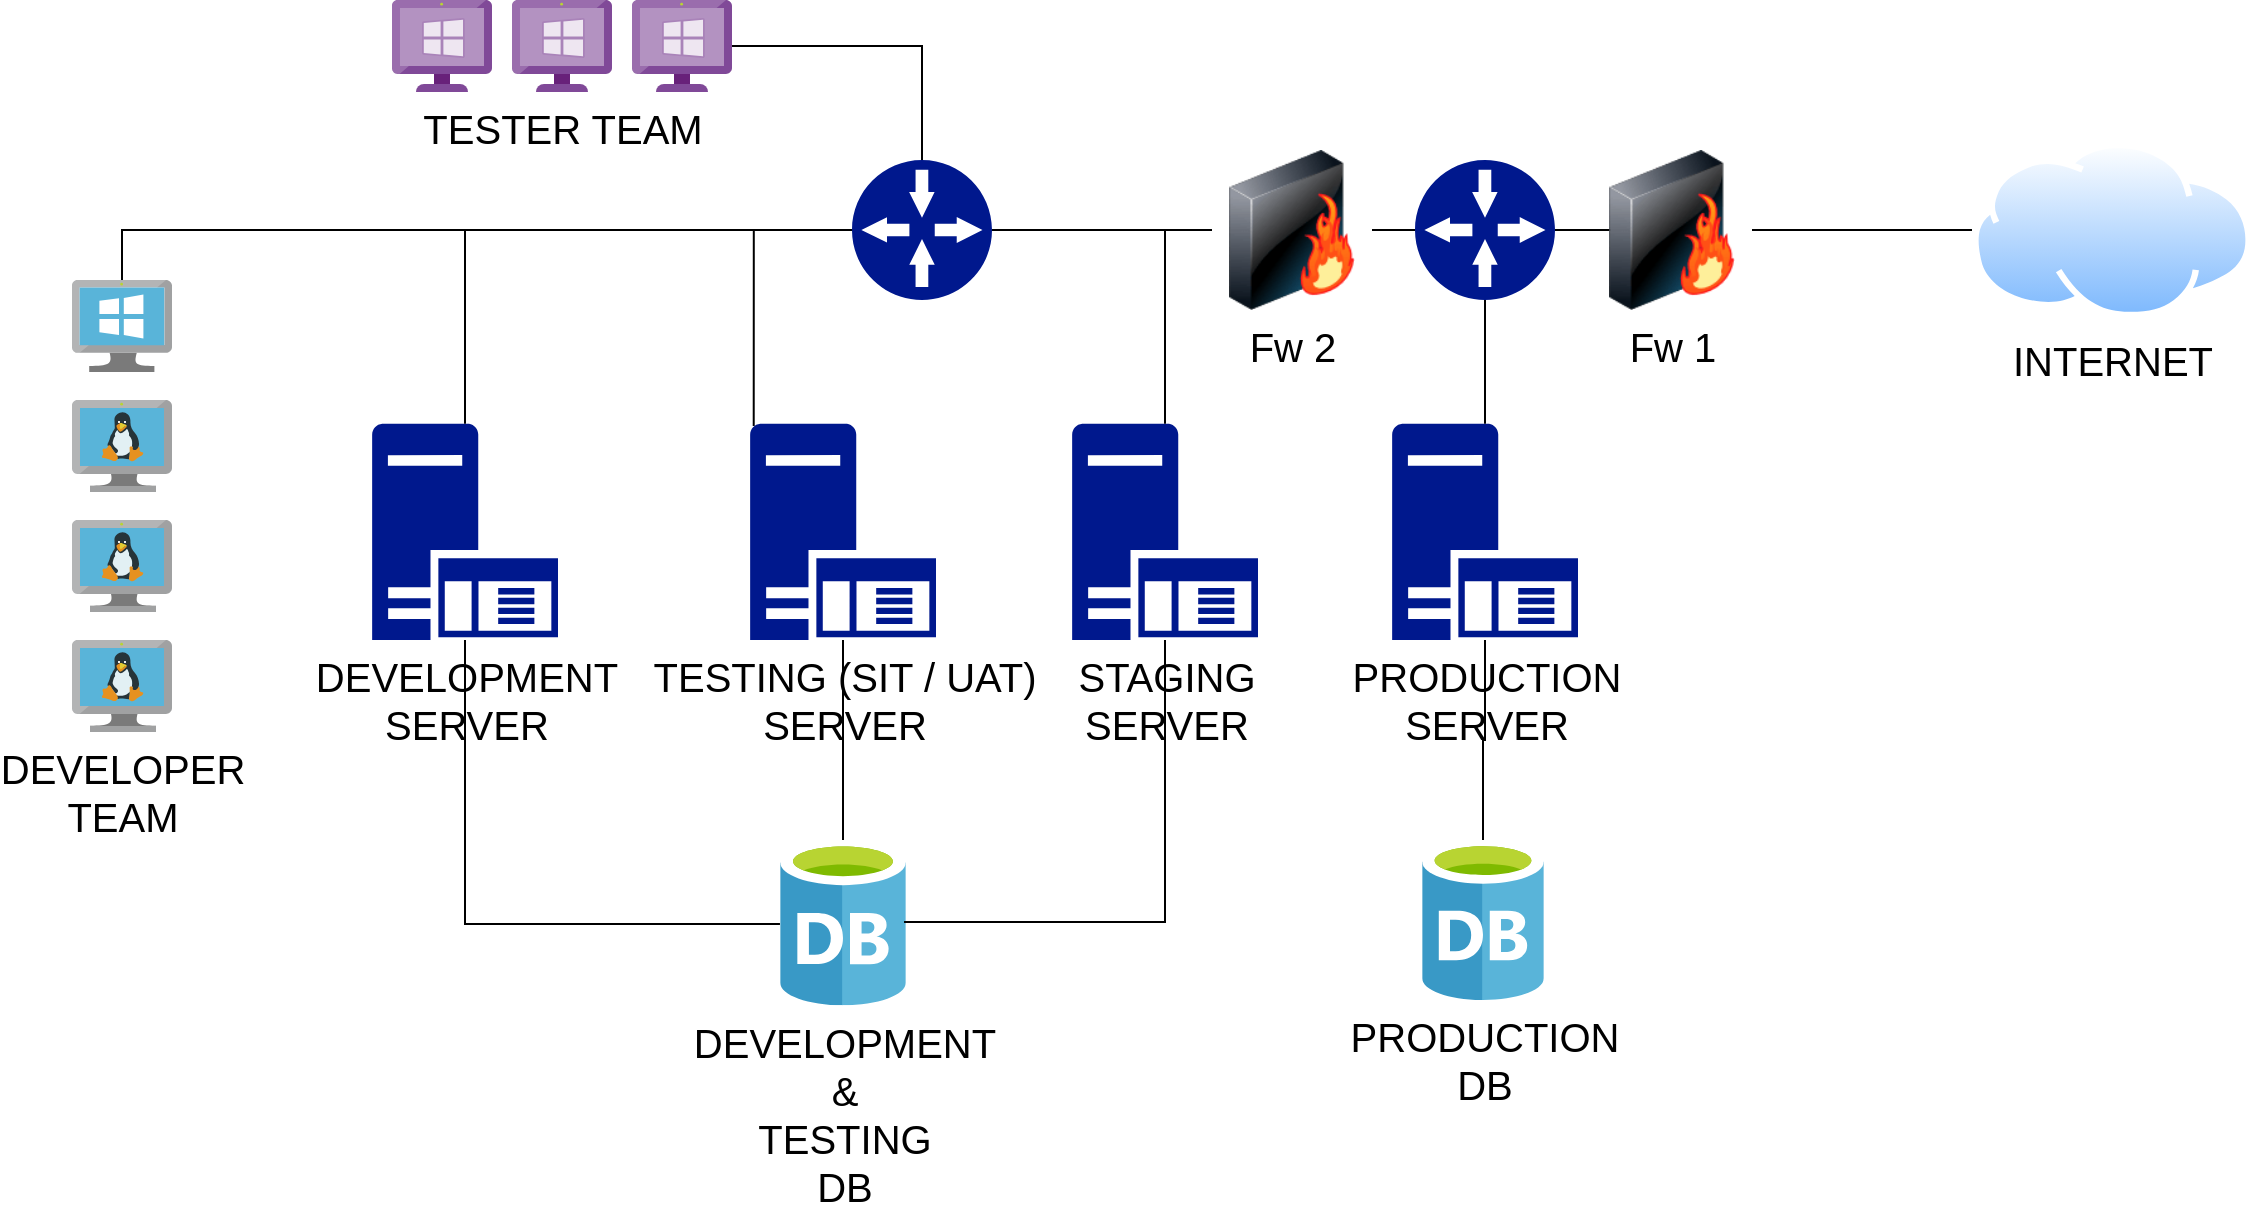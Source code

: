 <mxfile version="17.0.0" type="device"><diagram id="pRgZg5_GuGej4GF_L5vo" name="Page-1"><mxGraphModel dx="868" dy="1563" grid="1" gridSize="10" guides="1" tooltips="1" connect="1" arrows="1" fold="1" page="1" pageScale="1" pageWidth="850" pageHeight="1100" math="0" shadow="0"><root><mxCell id="0"/><mxCell id="1" parent="0"/><mxCell id="YoXo8JE8FSSOmIslWBcn-2" value="DEVELOPMENT&lt;br style=&quot;font-size: 20px;&quot;&gt;&amp;amp;&lt;br style=&quot;font-size: 20px;&quot;&gt;TESTING&lt;br style=&quot;font-size: 20px;&quot;&gt;DB" style="sketch=0;aspect=fixed;html=1;points=[];align=center;image;fontSize=20;image=img/lib/mscae/Database_General.svg;" vertex="1" parent="1"><mxGeometry x="394.1" y="280" width="62.8" height="82.63" as="geometry"/></mxCell><mxCell id="YoXo8JE8FSSOmIslWBcn-14" style="edgeStyle=orthogonalEdgeStyle;rounded=0;orthogonalLoop=1;jettySize=auto;html=1;entryX=-0.002;entryY=0.508;entryDx=0;entryDy=0;entryPerimeter=0;endArrow=none;endFill=0;fontSize=20;" edge="1" parent="1" source="YoXo8JE8FSSOmIslWBcn-6" target="YoXo8JE8FSSOmIslWBcn-2"><mxGeometry relative="1" as="geometry"><Array as="points"><mxPoint x="237" y="322"/></Array></mxGeometry></mxCell><mxCell id="YoXo8JE8FSSOmIslWBcn-6" value="DEVELOPMENT&lt;br style=&quot;font-size: 20px;&quot;&gt;SERVER" style="sketch=0;aspect=fixed;pointerEvents=1;shadow=0;dashed=0;html=1;strokeColor=none;labelPosition=center;verticalLabelPosition=bottom;verticalAlign=top;align=center;fillColor=#00188D;shape=mxgraph.mscae.enterprise.application_server;fontSize=20;" vertex="1" parent="1"><mxGeometry x="190" y="71.86" width="93" height="108.14" as="geometry"/></mxCell><mxCell id="YoXo8JE8FSSOmIslWBcn-12" style="edgeStyle=orthogonalEdgeStyle;rounded=0;orthogonalLoop=1;jettySize=auto;html=1;endArrow=none;endFill=0;fontSize=20;" edge="1" parent="1" source="YoXo8JE8FSSOmIslWBcn-7" target="YoXo8JE8FSSOmIslWBcn-2"><mxGeometry relative="1" as="geometry"/></mxCell><mxCell id="YoXo8JE8FSSOmIslWBcn-7" value="TESTING (SIT / UAT)&lt;br style=&quot;font-size: 20px;&quot;&gt;SERVER" style="sketch=0;aspect=fixed;pointerEvents=1;shadow=0;dashed=0;html=1;strokeColor=none;labelPosition=center;verticalLabelPosition=bottom;verticalAlign=top;align=center;fillColor=#00188D;shape=mxgraph.mscae.enterprise.application_server;fontSize=20;" vertex="1" parent="1"><mxGeometry x="379" y="71.86" width="93" height="108.14" as="geometry"/></mxCell><mxCell id="YoXo8JE8FSSOmIslWBcn-13" style="edgeStyle=orthogonalEdgeStyle;rounded=0;orthogonalLoop=1;jettySize=auto;html=1;entryX=0.986;entryY=0.496;entryDx=0;entryDy=0;entryPerimeter=0;endArrow=none;endFill=0;fontSize=20;" edge="1" parent="1" source="YoXo8JE8FSSOmIslWBcn-8" target="YoXo8JE8FSSOmIslWBcn-2"><mxGeometry relative="1" as="geometry"><Array as="points"><mxPoint x="587" y="321"/></Array></mxGeometry></mxCell><mxCell id="YoXo8JE8FSSOmIslWBcn-8" value="STAGING&lt;br style=&quot;font-size: 20px;&quot;&gt;SERVER" style="sketch=0;aspect=fixed;pointerEvents=1;shadow=0;dashed=0;html=1;strokeColor=none;labelPosition=center;verticalLabelPosition=bottom;verticalAlign=top;align=center;fillColor=#00188D;shape=mxgraph.mscae.enterprise.application_server;fontSize=20;" vertex="1" parent="1"><mxGeometry x="540" y="71.86" width="93" height="108.14" as="geometry"/></mxCell><mxCell id="YoXo8JE8FSSOmIslWBcn-11" style="edgeStyle=orthogonalEdgeStyle;rounded=0;orthogonalLoop=1;jettySize=auto;html=1;endArrow=none;endFill=0;fontSize=20;" edge="1" parent="1" source="YoXo8JE8FSSOmIslWBcn-9" target="YoXo8JE8FSSOmIslWBcn-10"><mxGeometry relative="1" as="geometry"/></mxCell><mxCell id="YoXo8JE8FSSOmIslWBcn-9" value="PRODUCTION&lt;br style=&quot;font-size: 20px;&quot;&gt;SERVER" style="sketch=0;aspect=fixed;pointerEvents=1;shadow=0;dashed=0;html=1;strokeColor=none;labelPosition=center;verticalLabelPosition=bottom;verticalAlign=top;align=center;fillColor=#00188D;shape=mxgraph.mscae.enterprise.application_server;fontSize=20;" vertex="1" parent="1"><mxGeometry x="700" y="71.86" width="93" height="108.14" as="geometry"/></mxCell><mxCell id="YoXo8JE8FSSOmIslWBcn-10" value="PRODUCTION&lt;br style=&quot;font-size: 20px;&quot;&gt;DB" style="sketch=0;aspect=fixed;html=1;points=[];align=center;image;fontSize=20;image=img/lib/mscae/Database_General.svg;" vertex="1" parent="1"><mxGeometry x="715.1" y="280" width="60.8" height="80" as="geometry"/></mxCell><mxCell id="YoXo8JE8FSSOmIslWBcn-22" style="edgeStyle=orthogonalEdgeStyle;rounded=0;orthogonalLoop=1;jettySize=auto;html=1;endArrow=none;endFill=0;fontSize=20;" edge="1" parent="1" source="YoXo8JE8FSSOmIslWBcn-18" target="YoXo8JE8FSSOmIslWBcn-6"><mxGeometry relative="1" as="geometry"/></mxCell><mxCell id="YoXo8JE8FSSOmIslWBcn-24" style="edgeStyle=orthogonalEdgeStyle;rounded=0;orthogonalLoop=1;jettySize=auto;html=1;endArrow=none;endFill=0;entryX=0.02;entryY=0.01;entryDx=0;entryDy=0;entryPerimeter=0;fontSize=20;" edge="1" parent="1" source="YoXo8JE8FSSOmIslWBcn-18" target="YoXo8JE8FSSOmIslWBcn-7"><mxGeometry relative="1" as="geometry"><Array as="points"><mxPoint x="381" y="-25"/></Array></mxGeometry></mxCell><mxCell id="YoXo8JE8FSSOmIslWBcn-25" style="edgeStyle=orthogonalEdgeStyle;rounded=0;orthogonalLoop=1;jettySize=auto;html=1;entryX=0.5;entryY=0;entryDx=0;entryDy=0;entryPerimeter=0;endArrow=none;endFill=0;fontSize=20;" edge="1" parent="1" source="YoXo8JE8FSSOmIslWBcn-18" target="YoXo8JE8FSSOmIslWBcn-8"><mxGeometry relative="1" as="geometry"/></mxCell><mxCell id="YoXo8JE8FSSOmIslWBcn-26" style="edgeStyle=orthogonalEdgeStyle;rounded=0;orthogonalLoop=1;jettySize=auto;html=1;entryX=0.5;entryY=0;entryDx=0;entryDy=0;entryPerimeter=0;endArrow=none;endFill=0;startArrow=none;exitX=0.5;exitY=1;exitDx=0;exitDy=0;exitPerimeter=0;fontSize=20;" edge="1" parent="1" source="YoXo8JE8FSSOmIslWBcn-33" target="YoXo8JE8FSSOmIslWBcn-9"><mxGeometry relative="1" as="geometry"/></mxCell><mxCell id="YoXo8JE8FSSOmIslWBcn-39" style="edgeStyle=orthogonalEdgeStyle;rounded=0;orthogonalLoop=1;jettySize=auto;html=1;endArrow=none;endFill=0;fontSize=20;" edge="1" parent="1" source="YoXo8JE8FSSOmIslWBcn-18" target="YoXo8JE8FSSOmIslWBcn-35"><mxGeometry relative="1" as="geometry"/></mxCell><mxCell id="YoXo8JE8FSSOmIslWBcn-18" value="" style="sketch=0;aspect=fixed;pointerEvents=1;shadow=0;dashed=0;html=1;strokeColor=none;labelPosition=center;verticalLabelPosition=bottom;verticalAlign=top;align=center;fillColor=#00188D;shape=mxgraph.mscae.enterprise.gateway;fontSize=20;" vertex="1" parent="1"><mxGeometry x="430" y="-60" width="70" height="70" as="geometry"/></mxCell><mxCell id="YoXo8JE8FSSOmIslWBcn-19" value="" style="group;fontSize=20;" vertex="1" connectable="0" parent="1"><mxGeometry x="200" y="-140" width="170" height="46" as="geometry"/></mxCell><mxCell id="YoXo8JE8FSSOmIslWBcn-15" value="" style="sketch=0;aspect=fixed;html=1;points=[];align=center;image;fontSize=20;image=img/lib/mscae/VM_Windows_Non_Azure.svg;" vertex="1" parent="YoXo8JE8FSSOmIslWBcn-19"><mxGeometry width="50" height="46" as="geometry"/></mxCell><mxCell id="YoXo8JE8FSSOmIslWBcn-16" value="TESTER TEAM" style="sketch=0;aspect=fixed;html=1;points=[];align=center;image;fontSize=20;image=img/lib/mscae/VM_Windows_Non_Azure.svg;" vertex="1" parent="YoXo8JE8FSSOmIslWBcn-19"><mxGeometry x="60" width="50" height="46" as="geometry"/></mxCell><mxCell id="YoXo8JE8FSSOmIslWBcn-17" value="" style="sketch=0;aspect=fixed;html=1;points=[];align=center;image;fontSize=20;image=img/lib/mscae/VM_Windows_Non_Azure.svg;" vertex="1" parent="YoXo8JE8FSSOmIslWBcn-19"><mxGeometry x="120" width="50" height="46" as="geometry"/></mxCell><mxCell id="YoXo8JE8FSSOmIslWBcn-21" style="edgeStyle=orthogonalEdgeStyle;rounded=0;orthogonalLoop=1;jettySize=auto;html=1;entryX=0.5;entryY=0;entryDx=0;entryDy=0;entryPerimeter=0;endArrow=none;endFill=0;fontSize=20;" edge="1" parent="1" source="YoXo8JE8FSSOmIslWBcn-17" target="YoXo8JE8FSSOmIslWBcn-18"><mxGeometry relative="1" as="geometry"/></mxCell><mxCell id="YoXo8JE8FSSOmIslWBcn-29" value="" style="group;fontSize=20;" vertex="1" connectable="0" parent="1"><mxGeometry x="40" width="50" height="226" as="geometry"/></mxCell><mxCell id="YoXo8JE8FSSOmIslWBcn-4" value="" style="sketch=0;aspect=fixed;html=1;points=[];align=center;image;fontSize=20;image=img/lib/mscae/VirtualMachineWindows.svg;" vertex="1" parent="YoXo8JE8FSSOmIslWBcn-29"><mxGeometry width="50" height="46" as="geometry"/></mxCell><mxCell id="YoXo8JE8FSSOmIslWBcn-5" value="" style="sketch=0;aspect=fixed;html=1;points=[];align=center;image;fontSize=20;image=img/lib/mscae/VM_Linux.svg;" vertex="1" parent="YoXo8JE8FSSOmIslWBcn-29"><mxGeometry y="60" width="50" height="46" as="geometry"/></mxCell><mxCell id="YoXo8JE8FSSOmIslWBcn-27" value="" style="sketch=0;aspect=fixed;html=1;points=[];align=center;image;fontSize=20;image=img/lib/mscae/VM_Linux.svg;" vertex="1" parent="YoXo8JE8FSSOmIslWBcn-29"><mxGeometry y="120" width="50" height="46" as="geometry"/></mxCell><mxCell id="YoXo8JE8FSSOmIslWBcn-28" value="DEVELOPER&lt;br style=&quot;font-size: 20px;&quot;&gt;TEAM" style="sketch=0;aspect=fixed;html=1;points=[];align=center;image;fontSize=20;image=img/lib/mscae/VM_Linux.svg;" vertex="1" parent="YoXo8JE8FSSOmIslWBcn-29"><mxGeometry y="180" width="50" height="46" as="geometry"/></mxCell><mxCell id="YoXo8JE8FSSOmIslWBcn-32" style="edgeStyle=orthogonalEdgeStyle;rounded=0;orthogonalLoop=1;jettySize=auto;html=1;entryX=0;entryY=0.5;entryDx=0;entryDy=0;entryPerimeter=0;endArrow=none;endFill=0;fontSize=20;" edge="1" parent="1" source="YoXo8JE8FSSOmIslWBcn-4" target="YoXo8JE8FSSOmIslWBcn-18"><mxGeometry relative="1" as="geometry"><Array as="points"><mxPoint x="65" y="-25"/></Array></mxGeometry></mxCell><mxCell id="YoXo8JE8FSSOmIslWBcn-43" style="edgeStyle=orthogonalEdgeStyle;rounded=0;orthogonalLoop=1;jettySize=auto;html=1;endArrow=none;endFill=0;fontSize=20;" edge="1" parent="1" source="YoXo8JE8FSSOmIslWBcn-33" target="YoXo8JE8FSSOmIslWBcn-35"><mxGeometry relative="1" as="geometry"/></mxCell><mxCell id="YoXo8JE8FSSOmIslWBcn-44" style="edgeStyle=orthogonalEdgeStyle;rounded=0;orthogonalLoop=1;jettySize=auto;html=1;endArrow=none;endFill=0;fontSize=20;" edge="1" parent="1" source="YoXo8JE8FSSOmIslWBcn-33"><mxGeometry relative="1" as="geometry"><mxPoint x="830" y="-20" as="targetPoint"/><Array as="points"><mxPoint x="830" y="-25"/></Array></mxGeometry></mxCell><mxCell id="YoXo8JE8FSSOmIslWBcn-33" value="" style="sketch=0;aspect=fixed;pointerEvents=1;shadow=0;dashed=0;html=1;strokeColor=none;labelPosition=center;verticalLabelPosition=bottom;verticalAlign=top;align=center;fillColor=#00188D;shape=mxgraph.mscae.enterprise.gateway;fontSize=20;" vertex="1" parent="1"><mxGeometry x="711.5" y="-60" width="70" height="70" as="geometry"/></mxCell><mxCell id="YoXo8JE8FSSOmIslWBcn-35" value="Fw 2" style="image;html=1;image=img/lib/clip_art/networking/Firewall-page1_128x128.png;fontSize=20;" vertex="1" parent="1"><mxGeometry x="610" y="-65" width="80" height="80" as="geometry"/></mxCell><mxCell id="YoXo8JE8FSSOmIslWBcn-36" value="Fw 1" style="image;html=1;image=img/lib/clip_art/networking/Firewall-page1_128x128.png;fontSize=20;" vertex="1" parent="1"><mxGeometry x="800" y="-65" width="80" height="80" as="geometry"/></mxCell><mxCell id="YoXo8JE8FSSOmIslWBcn-48" style="edgeStyle=orthogonalEdgeStyle;rounded=0;orthogonalLoop=1;jettySize=auto;html=1;endArrow=none;endFill=0;fontSize=20;" edge="1" parent="1" source="YoXo8JE8FSSOmIslWBcn-47" target="YoXo8JE8FSSOmIslWBcn-36"><mxGeometry relative="1" as="geometry"/></mxCell><mxCell id="YoXo8JE8FSSOmIslWBcn-47" value="INTERNET" style="aspect=fixed;perimeter=ellipsePerimeter;html=1;align=center;shadow=0;dashed=0;spacingTop=3;image;image=img/lib/active_directory/internet_cloud.svg;fontSize=20;" vertex="1" parent="1"><mxGeometry x="990" y="-69.1" width="140" height="88.2" as="geometry"/></mxCell></root></mxGraphModel></diagram></mxfile>